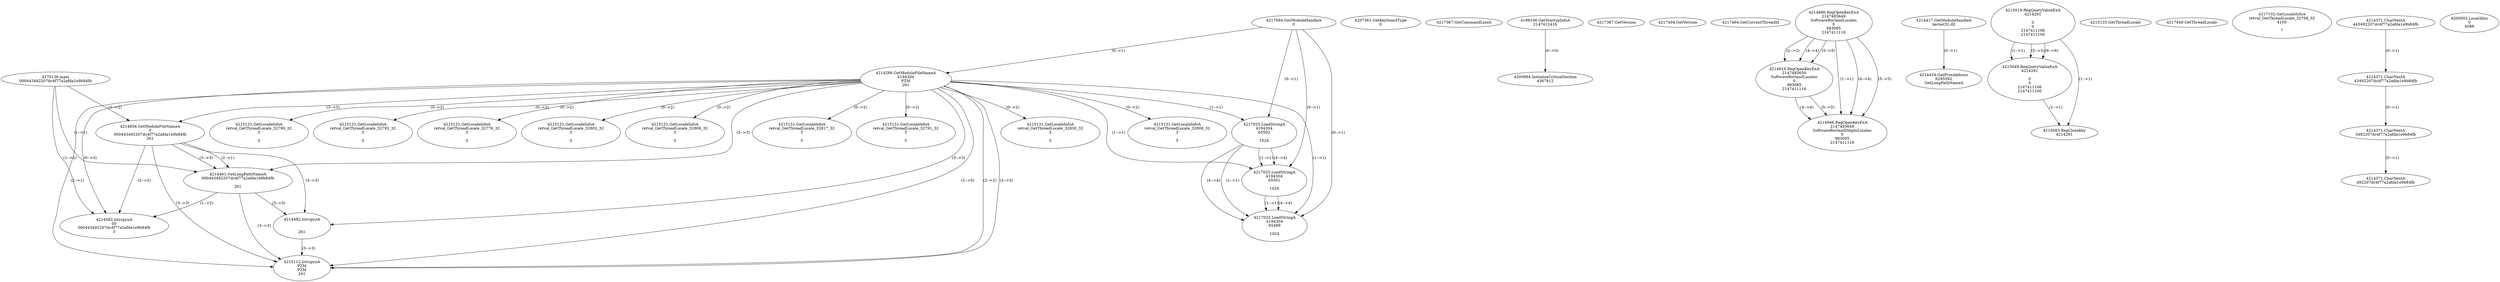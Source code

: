 // Global SCDG with merge call
digraph {
	0 [label="4270136.main
000443492207dc4f77a2afda1e9b84fb"]
	1 [label="4217684.GetModuleHandleA
0"]
	2 [label="4207361.GetKeyboardType
0"]
	3 [label="4217367.GetCommandLineA
"]
	4 [label="4199106.GetStartupInfoA
2147412416"]
	5 [label="4217387.GetVersion
"]
	6 [label="4217404.GetVersion
"]
	7 [label="4217464.GetCurrentThreadId
"]
	8 [label="4214286.GetModuleFileNameA
4194304
PZM
261"]
	1 -> 8 [label="(0-->1)"]
	9 [label="4214856.GetModuleFileNameA
0
000443492207dc4f77a2afda1e9b84fb
261"]
	0 -> 9 [label="(1-->2)"]
	8 -> 9 [label="(3-->3)"]
	10 [label="4214886.RegOpenKeyExA
2147483649
Software\Borland\Locales
0
983065
2147411116"]
	11 [label="4214417.GetModuleHandleA
kernel32.dll"]
	12 [label="4214434.GetProcAddress
6295592
GetLongPathNameA"]
	11 -> 12 [label="(0-->1)"]
	13 [label="4214461.GetLongPathNameA
000443492207dc4f77a2afda1e9b84fb

261"]
	0 -> 13 [label="(1-->1)"]
	9 -> 13 [label="(2-->1)"]
	8 -> 13 [label="(3-->3)"]
	9 -> 13 [label="(3-->3)"]
	14 [label="4214482.lstrcpynA


261"]
	8 -> 14 [label="(3-->3)"]
	9 -> 14 [label="(3-->3)"]
	13 -> 14 [label="(3-->3)"]
	15 [label="4215019.RegQueryValueExA
4214291

0
0
2147411106
2147411100"]
	16 [label="4215049.RegQueryValueExA
4214291

0
0
2147411106
2147411100"]
	15 -> 16 [label="(1-->1)"]
	15 -> 16 [label="(5-->5)"]
	15 -> 16 [label="(6-->6)"]
	17 [label="4215083.RegCloseKey
4214291"]
	15 -> 17 [label="(1-->1)"]
	16 -> 17 [label="(1-->1)"]
	18 [label="4215112.lstrcpynA
PZM
PZM
261"]
	8 -> 18 [label="(2-->1)"]
	8 -> 18 [label="(2-->2)"]
	8 -> 18 [label="(3-->3)"]
	9 -> 18 [label="(3-->3)"]
	13 -> 18 [label="(3-->3)"]
	14 -> 18 [label="(3-->3)"]
	8 -> 18 [label="(2-->0)"]
	19 [label="4215125.GetThreadLocale
"]
	20 [label="4215131.GetLocaleInfoA
retval_GetThreadLocale_32830_32
3

5"]
	8 -> 20 [label="(0-->2)"]
	21 [label="4217025.LoadStringA
4194304
65502

1024"]
	1 -> 21 [label="(0-->1)"]
	8 -> 21 [label="(1-->1)"]
	22 [label="4217449.GetThreadLocale
"]
	23 [label="4217102.GetLocaleInfoA
retval_GetThreadLocale_32768_32
4100

7"]
	24 [label="4214916.RegOpenKeyExA
2147483650
Software\Borland\Locales
0
983065
2147411116"]
	10 -> 24 [label="(2-->2)"]
	10 -> 24 [label="(4-->4)"]
	10 -> 24 [label="(5-->5)"]
	25 [label="4214582.lstrcpynA
00
000443492207dc4f77a2afda1e9b84fb
3"]
	0 -> 25 [label="(1-->2)"]
	9 -> 25 [label="(2-->2)"]
	13 -> 25 [label="(1-->2)"]
	8 -> 25 [label="(0-->3)"]
	26 [label="4214371.CharNextA
443492207dc4f77a2afda1e9b84fb"]
	27 [label="4214371.CharNextA
43492207dc4f77a2afda1e9b84fb"]
	26 -> 27 [label="(0-->1)"]
	28 [label="4214371.CharNextA
3492207dc4f77a2afda1e9b84fb"]
	27 -> 28 [label="(0-->1)"]
	29 [label="4214371.CharNextA
492207dc4f77a2afda1e9b84fb"]
	28 -> 29 [label="(0-->1)"]
	30 [label="4215131.GetLocaleInfoA
retval_GetThreadLocale_32808_32
3

5"]
	8 -> 30 [label="(0-->2)"]
	31 [label="4217025.LoadStringA
4194304
65501

1024"]
	1 -> 31 [label="(0-->1)"]
	8 -> 31 [label="(1-->1)"]
	21 -> 31 [label="(1-->1)"]
	21 -> 31 [label="(4-->4)"]
	32 [label="4215131.GetLocaleInfoA
retval_GetThreadLocale_32790_32
3

5"]
	8 -> 32 [label="(0-->2)"]
	33 [label="4217025.LoadStringA
4194304
65499

1024"]
	1 -> 33 [label="(0-->1)"]
	8 -> 33 [label="(1-->1)"]
	21 -> 33 [label="(1-->1)"]
	31 -> 33 [label="(1-->1)"]
	21 -> 33 [label="(4-->4)"]
	31 -> 33 [label="(4-->4)"]
	34 [label="4200894.InitializeCriticalSection
4367812"]
	4 -> 34 [label="(0-->0)"]
	35 [label="4200955.LocalAlloc
0
4088"]
	36 [label="4214946.RegOpenKeyExA
2147483649
Software\Borland\Delphi\Locales
0
983065
2147411116"]
	10 -> 36 [label="(1-->1)"]
	10 -> 36 [label="(4-->4)"]
	24 -> 36 [label="(4-->4)"]
	10 -> 36 [label="(5-->5)"]
	24 -> 36 [label="(5-->5)"]
	37 [label="4215131.GetLocaleInfoA
retval_GetThreadLocale_32792_32
3

5"]
	8 -> 37 [label="(0-->2)"]
	38 [label="4215131.GetLocaleInfoA
retval_GetThreadLocale_32776_32
3

5"]
	8 -> 38 [label="(0-->2)"]
	39 [label="4215131.GetLocaleInfoA
retval_GetThreadLocale_32802_32
3

5"]
	8 -> 39 [label="(0-->2)"]
	40 [label="4215131.GetLocaleInfoA
retval_GetThreadLocale_32806_32
3

5"]
	8 -> 40 [label="(0-->2)"]
	41 [label="4215131.GetLocaleInfoA
retval_GetThreadLocale_32817_32
3

5"]
	8 -> 41 [label="(0-->2)"]
	42 [label="4215131.GetLocaleInfoA
retval_GetThreadLocale_32791_32
3

5"]
	8 -> 42 [label="(0-->2)"]
}
